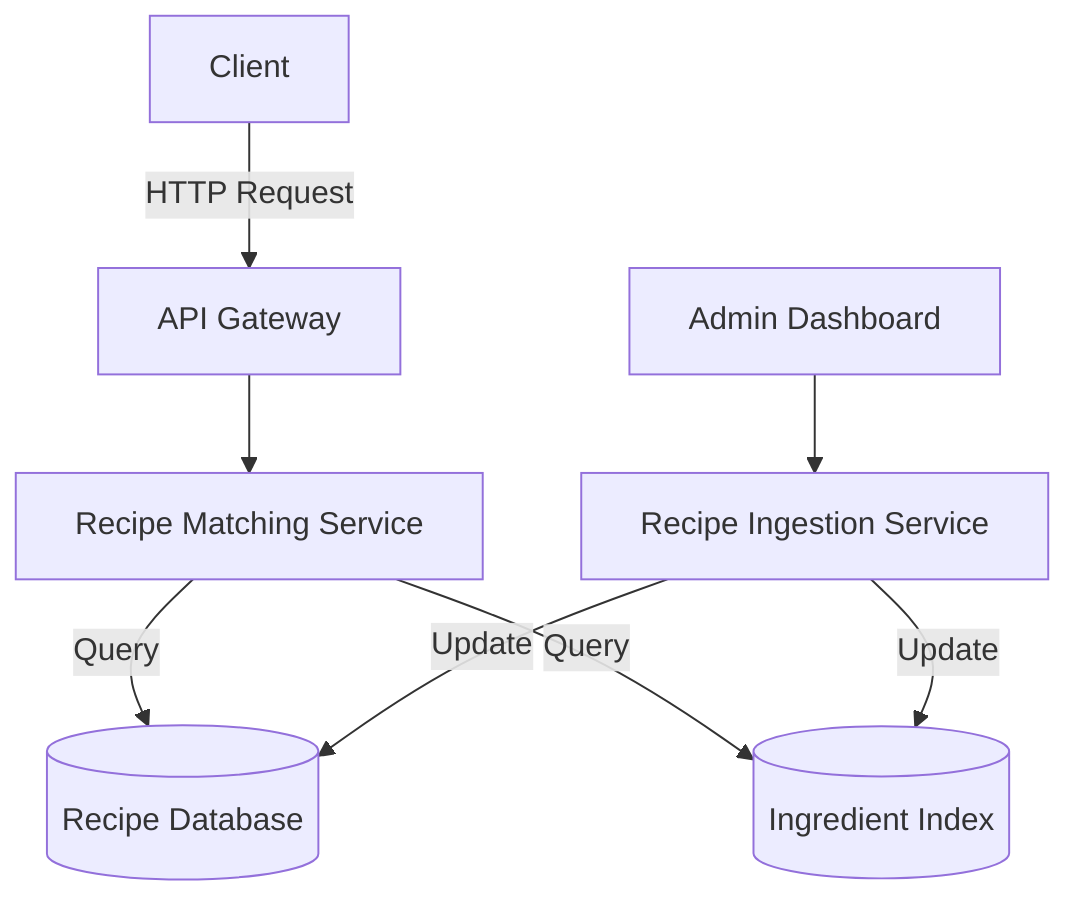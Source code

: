 graph TB
    A[Client] -->|HTTP Request| B[API Gateway]
    B --> C[Recipe Matching Service]
    C -->|Query| D[(Recipe Database)]
    C -->|Query| E[(Ingredient Index)]
    F[Recipe Ingestion Service] -->|Update| D
    F -->|Update| E
    G[Admin Dashboard] --> F